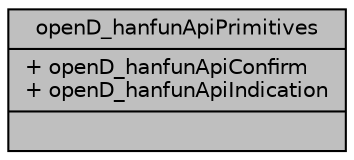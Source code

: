 digraph "openD_hanfunApiPrimitives"
{
  edge [fontname="Helvetica",fontsize="10",labelfontname="Helvetica",labelfontsize="10"];
  node [fontname="Helvetica",fontsize="10",shape=record];
  Node1 [label="{openD_hanfunApiPrimitives\n|+ openD_hanfunApiConfirm\l+ openD_hanfunApiIndication\l|}",height=0.2,width=0.4,color="black", fillcolor="grey75", style="filled", fontcolor="black"];
}
